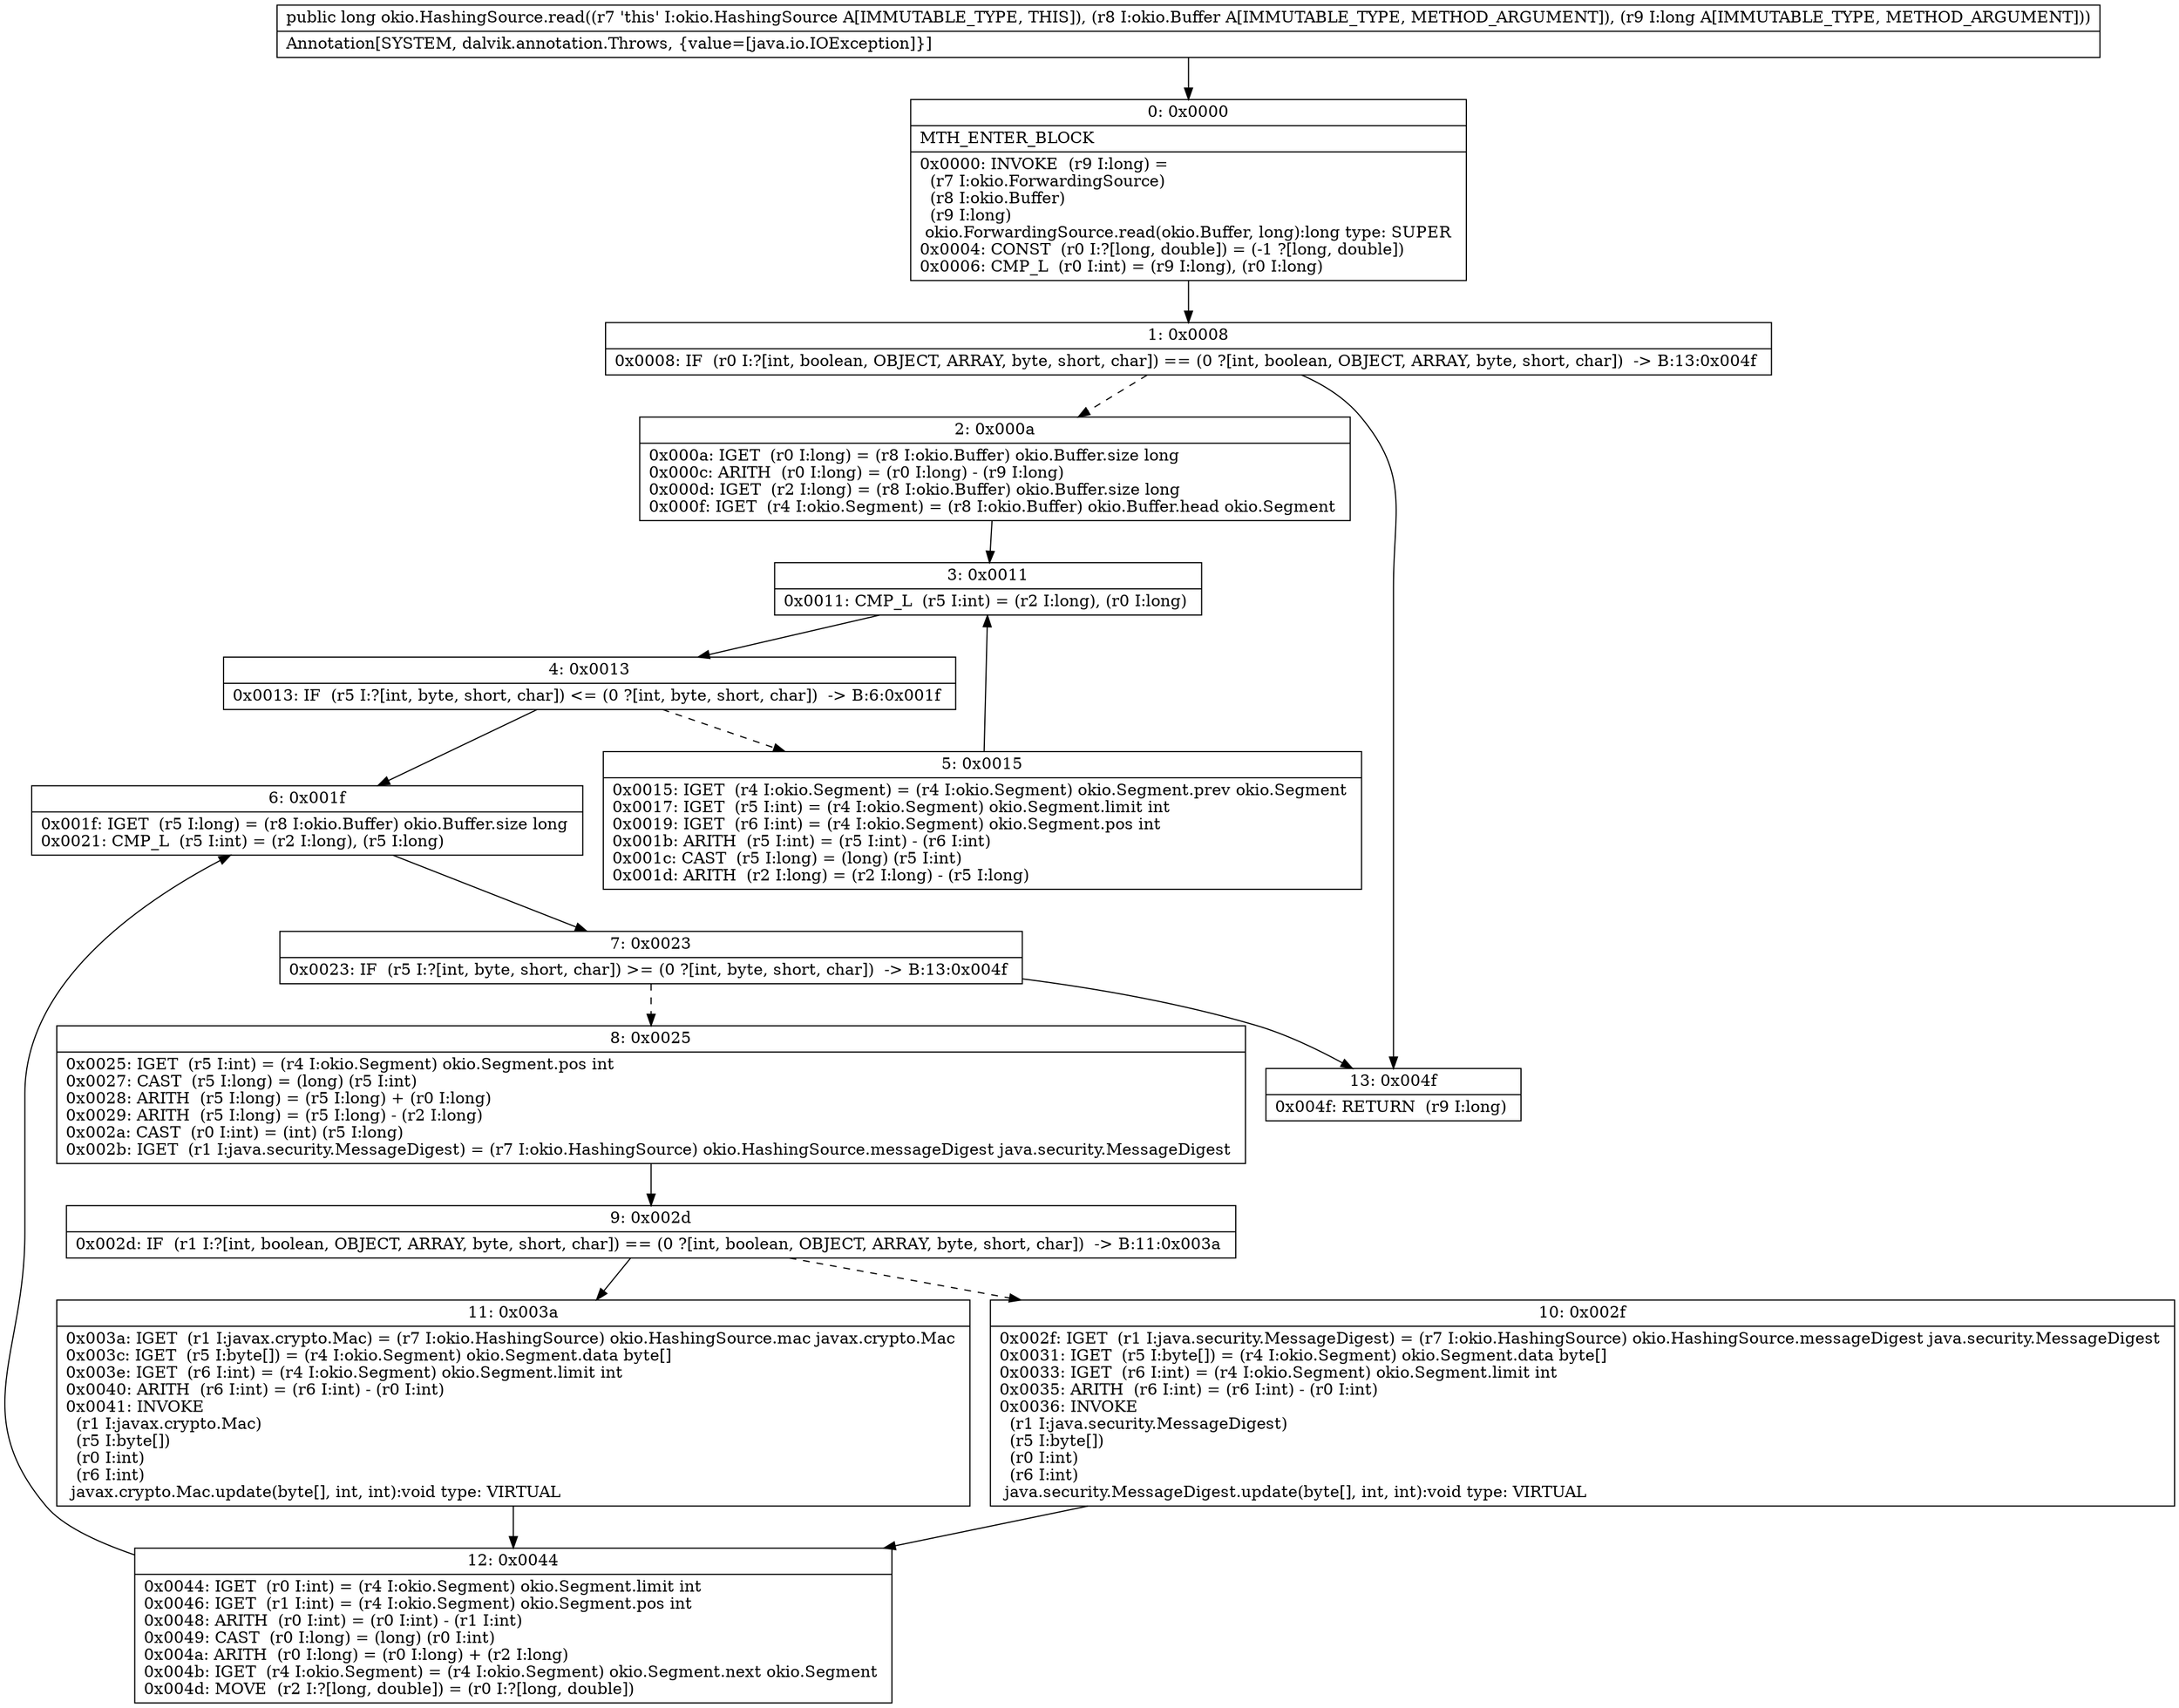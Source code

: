 digraph "CFG forokio.HashingSource.read(Lokio\/Buffer;J)J" {
Node_0 [shape=record,label="{0\:\ 0x0000|MTH_ENTER_BLOCK\l|0x0000: INVOKE  (r9 I:long) = \l  (r7 I:okio.ForwardingSource)\l  (r8 I:okio.Buffer)\l  (r9 I:long)\l okio.ForwardingSource.read(okio.Buffer, long):long type: SUPER \l0x0004: CONST  (r0 I:?[long, double]) = (\-1 ?[long, double]) \l0x0006: CMP_L  (r0 I:int) = (r9 I:long), (r0 I:long) \l}"];
Node_1 [shape=record,label="{1\:\ 0x0008|0x0008: IF  (r0 I:?[int, boolean, OBJECT, ARRAY, byte, short, char]) == (0 ?[int, boolean, OBJECT, ARRAY, byte, short, char])  \-\> B:13:0x004f \l}"];
Node_2 [shape=record,label="{2\:\ 0x000a|0x000a: IGET  (r0 I:long) = (r8 I:okio.Buffer) okio.Buffer.size long \l0x000c: ARITH  (r0 I:long) = (r0 I:long) \- (r9 I:long) \l0x000d: IGET  (r2 I:long) = (r8 I:okio.Buffer) okio.Buffer.size long \l0x000f: IGET  (r4 I:okio.Segment) = (r8 I:okio.Buffer) okio.Buffer.head okio.Segment \l}"];
Node_3 [shape=record,label="{3\:\ 0x0011|0x0011: CMP_L  (r5 I:int) = (r2 I:long), (r0 I:long) \l}"];
Node_4 [shape=record,label="{4\:\ 0x0013|0x0013: IF  (r5 I:?[int, byte, short, char]) \<= (0 ?[int, byte, short, char])  \-\> B:6:0x001f \l}"];
Node_5 [shape=record,label="{5\:\ 0x0015|0x0015: IGET  (r4 I:okio.Segment) = (r4 I:okio.Segment) okio.Segment.prev okio.Segment \l0x0017: IGET  (r5 I:int) = (r4 I:okio.Segment) okio.Segment.limit int \l0x0019: IGET  (r6 I:int) = (r4 I:okio.Segment) okio.Segment.pos int \l0x001b: ARITH  (r5 I:int) = (r5 I:int) \- (r6 I:int) \l0x001c: CAST  (r5 I:long) = (long) (r5 I:int) \l0x001d: ARITH  (r2 I:long) = (r2 I:long) \- (r5 I:long) \l}"];
Node_6 [shape=record,label="{6\:\ 0x001f|0x001f: IGET  (r5 I:long) = (r8 I:okio.Buffer) okio.Buffer.size long \l0x0021: CMP_L  (r5 I:int) = (r2 I:long), (r5 I:long) \l}"];
Node_7 [shape=record,label="{7\:\ 0x0023|0x0023: IF  (r5 I:?[int, byte, short, char]) \>= (0 ?[int, byte, short, char])  \-\> B:13:0x004f \l}"];
Node_8 [shape=record,label="{8\:\ 0x0025|0x0025: IGET  (r5 I:int) = (r4 I:okio.Segment) okio.Segment.pos int \l0x0027: CAST  (r5 I:long) = (long) (r5 I:int) \l0x0028: ARITH  (r5 I:long) = (r5 I:long) + (r0 I:long) \l0x0029: ARITH  (r5 I:long) = (r5 I:long) \- (r2 I:long) \l0x002a: CAST  (r0 I:int) = (int) (r5 I:long) \l0x002b: IGET  (r1 I:java.security.MessageDigest) = (r7 I:okio.HashingSource) okio.HashingSource.messageDigest java.security.MessageDigest \l}"];
Node_9 [shape=record,label="{9\:\ 0x002d|0x002d: IF  (r1 I:?[int, boolean, OBJECT, ARRAY, byte, short, char]) == (0 ?[int, boolean, OBJECT, ARRAY, byte, short, char])  \-\> B:11:0x003a \l}"];
Node_10 [shape=record,label="{10\:\ 0x002f|0x002f: IGET  (r1 I:java.security.MessageDigest) = (r7 I:okio.HashingSource) okio.HashingSource.messageDigest java.security.MessageDigest \l0x0031: IGET  (r5 I:byte[]) = (r4 I:okio.Segment) okio.Segment.data byte[] \l0x0033: IGET  (r6 I:int) = (r4 I:okio.Segment) okio.Segment.limit int \l0x0035: ARITH  (r6 I:int) = (r6 I:int) \- (r0 I:int) \l0x0036: INVOKE  \l  (r1 I:java.security.MessageDigest)\l  (r5 I:byte[])\l  (r0 I:int)\l  (r6 I:int)\l java.security.MessageDigest.update(byte[], int, int):void type: VIRTUAL \l}"];
Node_11 [shape=record,label="{11\:\ 0x003a|0x003a: IGET  (r1 I:javax.crypto.Mac) = (r7 I:okio.HashingSource) okio.HashingSource.mac javax.crypto.Mac \l0x003c: IGET  (r5 I:byte[]) = (r4 I:okio.Segment) okio.Segment.data byte[] \l0x003e: IGET  (r6 I:int) = (r4 I:okio.Segment) okio.Segment.limit int \l0x0040: ARITH  (r6 I:int) = (r6 I:int) \- (r0 I:int) \l0x0041: INVOKE  \l  (r1 I:javax.crypto.Mac)\l  (r5 I:byte[])\l  (r0 I:int)\l  (r6 I:int)\l javax.crypto.Mac.update(byte[], int, int):void type: VIRTUAL \l}"];
Node_12 [shape=record,label="{12\:\ 0x0044|0x0044: IGET  (r0 I:int) = (r4 I:okio.Segment) okio.Segment.limit int \l0x0046: IGET  (r1 I:int) = (r4 I:okio.Segment) okio.Segment.pos int \l0x0048: ARITH  (r0 I:int) = (r0 I:int) \- (r1 I:int) \l0x0049: CAST  (r0 I:long) = (long) (r0 I:int) \l0x004a: ARITH  (r0 I:long) = (r0 I:long) + (r2 I:long) \l0x004b: IGET  (r4 I:okio.Segment) = (r4 I:okio.Segment) okio.Segment.next okio.Segment \l0x004d: MOVE  (r2 I:?[long, double]) = (r0 I:?[long, double]) \l}"];
Node_13 [shape=record,label="{13\:\ 0x004f|0x004f: RETURN  (r9 I:long) \l}"];
MethodNode[shape=record,label="{public long okio.HashingSource.read((r7 'this' I:okio.HashingSource A[IMMUTABLE_TYPE, THIS]), (r8 I:okio.Buffer A[IMMUTABLE_TYPE, METHOD_ARGUMENT]), (r9 I:long A[IMMUTABLE_TYPE, METHOD_ARGUMENT]))  | Annotation[SYSTEM, dalvik.annotation.Throws, \{value=[java.io.IOException]\}]\l}"];
MethodNode -> Node_0;
Node_0 -> Node_1;
Node_1 -> Node_2[style=dashed];
Node_1 -> Node_13;
Node_2 -> Node_3;
Node_3 -> Node_4;
Node_4 -> Node_5[style=dashed];
Node_4 -> Node_6;
Node_5 -> Node_3;
Node_6 -> Node_7;
Node_7 -> Node_8[style=dashed];
Node_7 -> Node_13;
Node_8 -> Node_9;
Node_9 -> Node_10[style=dashed];
Node_9 -> Node_11;
Node_10 -> Node_12;
Node_11 -> Node_12;
Node_12 -> Node_6;
}

